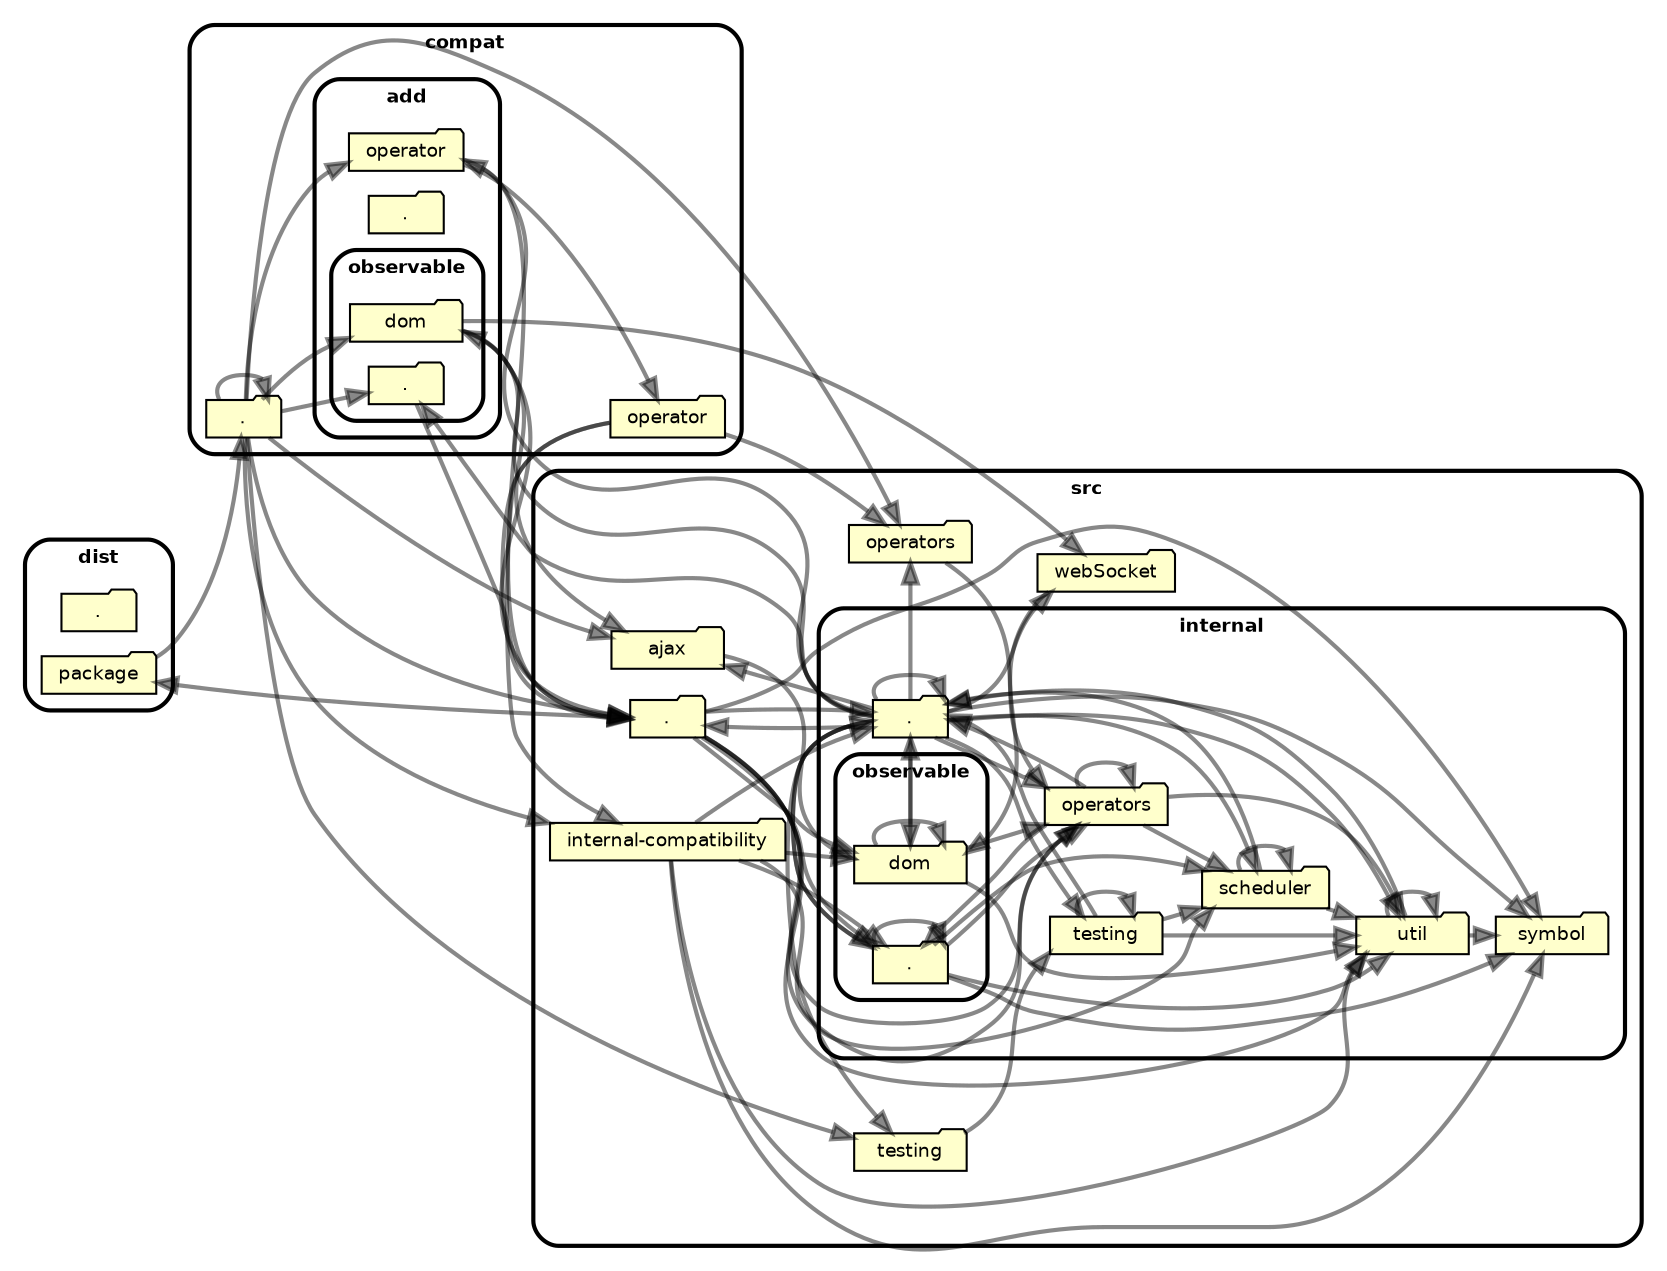 strict digraph "dependency-cruiser output"{
    ordering=out
    rankdir=LR
    splines=true
    overlap=true
    nodesep=0.16
    ranksep=0.18
    fontname="Helvetica-bold"
    fontsize=9
    style="rounded,bold,filled"
    fillcolor="#ffffff"
    compound=true
    node [shape=folder style="rounded, filled" fillcolor="#ffffcc" height=0.2 fontname=Helvetica fontsize=9]
    edge [color="#00000077" penwidth=2.0 arrowhead=normal fontname=Helvetica fontsize=9]

    "compat" [label="compat" ]
    subgraph "cluster_compat" {label="compat" "compat" [label="." width="0.5"] subgraph "cluster_compat/add" {label="add" "compat/add" [label="." width="0.5"] "compat/add/observable" [label="observable" ] } }
    subgraph "cluster_compat" {label="compat" "compat" [label="." width="0.5"] subgraph "cluster_compat/add" {label="add" "compat/add" [label="." width="0.5"] subgraph "cluster_compat/add/observable" {label="observable" "compat/add/observable" [label="." width="0.5"] "compat/add/observable/dom" [label="dom" ] } } }
    subgraph "cluster_compat" {label="compat" "compat" [label="." width="0.5"] subgraph "cluster_compat/add" {label="add" "compat/add" [label="." width="0.5"] "compat/add/operator" [label="operator" ] } }
    subgraph "cluster_compat" {label="compat" "compat" [label="." width="0.5"] "compat/operator" [label="operator" ] }
    subgraph "cluster_dist" {label="dist" "dist" [label="." width="0.5"] "dist/package" [label="package" ] }
    "src" [label="src" ]
    subgraph "cluster_src" {label="src" "src" [label="." width="0.5"] "src/ajax" [label="ajax" ] }
    subgraph "cluster_src" {label="src" "src" [label="." width="0.5"] "src/internal" [label="internal" ] }
    subgraph "cluster_src" {label="src" "src" [label="." width="0.5"] "src/internal-compatibility" [label="internal-compatibility" ] }
    subgraph "cluster_src" {label="src" "src" [label="." width="0.5"] subgraph "cluster_src/internal" {label="internal" "src/internal" [label="." width="0.5"] "src/internal/observable" [label="observable" ] } }
    subgraph "cluster_src" {label="src" "src" [label="." width="0.5"] subgraph "cluster_src/internal" {label="internal" "src/internal" [label="." width="0.5"] subgraph "cluster_src/internal/observable" {label="observable" "src/internal/observable" [label="." width="0.5"] "src/internal/observable/dom" [label="dom" ] } } }
    subgraph "cluster_src" {label="src" "src" [label="." width="0.5"] subgraph "cluster_src/internal" {label="internal" "src/internal" [label="." width="0.5"] "src/internal/operators" [label="operators" ] } }
    subgraph "cluster_src" {label="src" "src" [label="." width="0.5"] subgraph "cluster_src/internal" {label="internal" "src/internal" [label="." width="0.5"] "src/internal/scheduler" [label="scheduler" ] } }
    subgraph "cluster_src" {label="src" "src" [label="." width="0.5"] subgraph "cluster_src/internal" {label="internal" "src/internal" [label="." width="0.5"] "src/internal/symbol" [label="symbol" ] } }
    subgraph "cluster_src" {label="src" "src" [label="." width="0.5"] subgraph "cluster_src/internal" {label="internal" "src/internal" [label="." width="0.5"] "src/internal/testing" [label="testing" ] } }
    subgraph "cluster_src" {label="src" "src" [label="." width="0.5"] subgraph "cluster_src/internal" {label="internal" "src/internal" [label="." width="0.5"] "src/internal/util" [label="util" ] } }
    subgraph "cluster_src" {label="src" "src" [label="." width="0.5"] "src/operators" [label="operators" ] }
    subgraph "cluster_src" {label="src" "src" [label="." width="0.5"] "src/testing" [label="testing" ] }
    subgraph "cluster_src" {label="src" "src" [label="." width="0.5"] "src/webSocket" [label="webSocket" ] }

    "compat" -> "compat"
    "compat" -> "compat/add/observable"
    "compat" -> "compat/add/observable/dom"
    "compat" -> "compat/add/operator"
    "compat" -> "src"
    "compat" -> "src/ajax"
    "compat" -> "src/internal-compatibility"
    "compat" -> "src/operators"
    "compat" -> "src/testing"
    "compat/add/observable" -> "src"
    "compat/add/observable/dom" -> "src"
    "compat/add/observable/dom" -> "src/ajax"
    "compat/add/observable/dom" -> "src/webSocket"
    "compat/add/operator" -> "compat/operator"
    "compat/add/operator" -> "src"
    "compat/operator" -> "src/operators"
    "compat/operator" -> "src"
    "compat/operator" -> "src/internal-compatibility"
    "dist/package" -> "compat"
    "src" -> "src/internal"
    "src" -> "src/internal/observable/dom"
    "src" -> "dist/package"
    "src" -> "src/internal/observable"
    "src" -> "src/internal/operators"
    "src" -> "src/internal/scheduler"
    "src" -> "src/internal/symbol"
    "src" -> "src/internal/util"
    "src/ajax" -> "src/internal/observable/dom"
    "src/internal" -> "src/internal/symbol"
    "src/internal" -> "src/internal"
    "src/internal" -> "src/internal/util"
    "src/internal" -> "src/internal/observable"
    "src/internal" -> "src/internal/operators"
    "src/internal" -> "src/internal/scheduler"
    "src/internal" -> "src/internal/observable/dom"
    "src/internal" -> "src/internal/testing"
    "src/internal" -> "compat/add/observable"
    "src/internal" -> "compat/add/observable/dom"
    "src/internal" -> "compat/add/operator"
    "src/internal" -> "src/ajax"
    "src/internal" -> "src"
    "src/internal" -> "src/operators"
    "src/internal" -> "src/testing"
    "src/internal" -> "src/webSocket"
    "src/internal-compatibility" -> "src/internal"
    "src/internal-compatibility" -> "src/internal/observable"
    "src/internal-compatibility" -> "src/internal/observable/dom"
    "src/internal-compatibility" -> "src/internal/operators"
    "src/internal-compatibility" -> "src/internal/symbol"
    "src/internal-compatibility" -> "src/internal/util"
    "src/internal/observable" -> "src/internal"
    "src/internal/observable" -> "src/internal/util"
    "src/internal/observable" -> "src/internal/observable"
    "src/internal/observable" -> "src/internal/operators"
    "src/internal/observable" -> "src/internal/symbol"
    "src/internal/observable" -> "src/internal/scheduler"
    "src/internal/observable/dom" -> "src/internal"
    "src/internal/observable/dom" -> "src/internal/operators"
    "src/internal/observable/dom" -> "src/internal/util"
    "src/internal/observable/dom" -> "src/internal/observable/dom"
    "src/internal/operators" -> "src/internal"
    "src/internal/operators" -> "src/internal/operators"
    "src/internal/operators" -> "src/internal/util"
    "src/internal/operators" -> "src/internal/observable"
    "src/internal/operators" -> "src/internal/scheduler"
    "src/internal/scheduler" -> "src/internal/scheduler"
    "src/internal/scheduler" -> "src/internal"
    "src/internal/scheduler" -> "src/internal/util"
    "src/internal/testing" -> "src/internal"
    "src/internal/testing" -> "src/internal/scheduler"
    "src/internal/testing" -> "src/internal/testing"
    "src/internal/testing" -> "src/internal/util"
    "src/internal/util" -> "src/internal"
    "src/internal/util" -> "src/internal/util"
    "src/internal/util" -> "src/internal/symbol"
    "src/operators" -> "src/internal/operators"
    "src/testing" -> "src/internal/testing"
    "src/webSocket" -> "src/internal/observable/dom"
}
